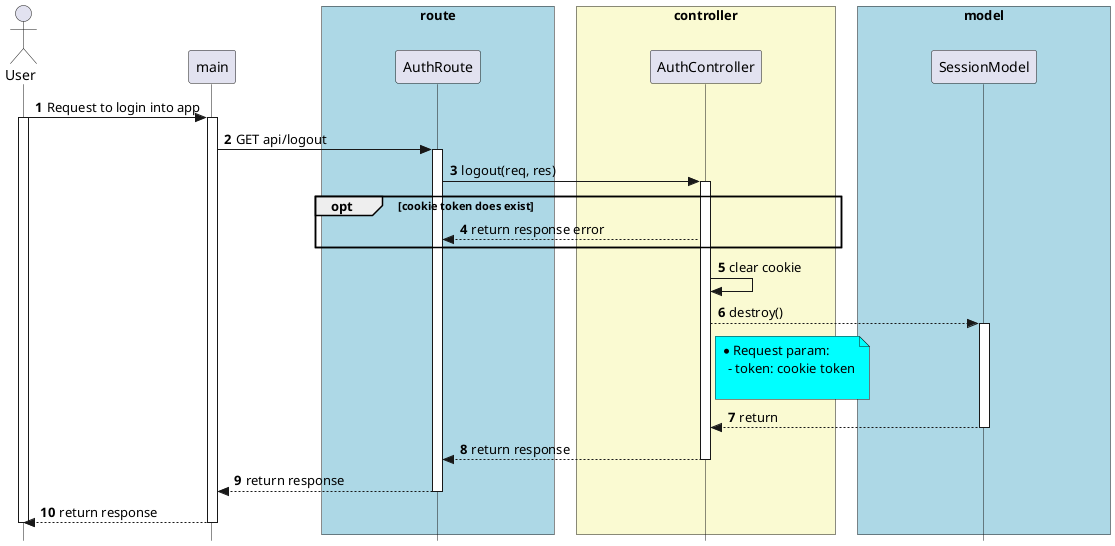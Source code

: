 
@startuml


skinparam style strictuml

skinparam lifelineStrategy solid

skinparam ParticipantPadding 70

skinparam BoxPadding 10

autonumber

actor User as User


participant main as main



box "route" #lightBlue

participant AuthRoute as AuthRoute

end box


box "controller" #LightGoldenRodYellow
participant AuthController as AuthController

end box


box "model" #lightBlue
participant SessionModel as SessionModel

end box


User -> main: Request to login into app
activate User
activate main

main -> AuthRoute: GET api/logout
activate AuthRoute

AuthRoute -> AuthController: logout(req, res)

activate AuthController

opt cookie token does exist
  AuthController --> AuthRoute: return response error

end

AuthController -> AuthController: clear cookie

AuthController --> SessionModel: destroy()
note right of AuthController #Aqua
* Request param:
  - token: cookie token

end note

activate SessionModel
SessionModel --> AuthController: return

deactivate SessionModel

AuthController --> AuthRoute: return response

deactivate AuthController

AuthRoute --> main: return response

deactivate AuthRoute

main --> User: return response

deactivate main
deactivate User

@enduml
